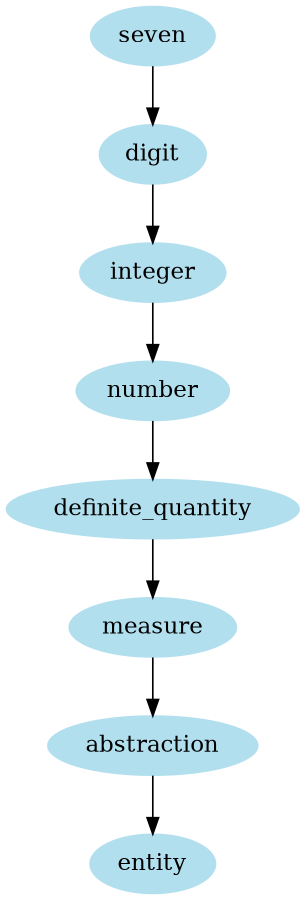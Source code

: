 digraph unix {
	node [color=lightblue2 style=filled]
	size="6,6"
	seven -> digit
	digit -> integer
	integer -> number
	number -> definite_quantity
	definite_quantity -> measure
	measure -> abstraction
	abstraction -> entity
}
